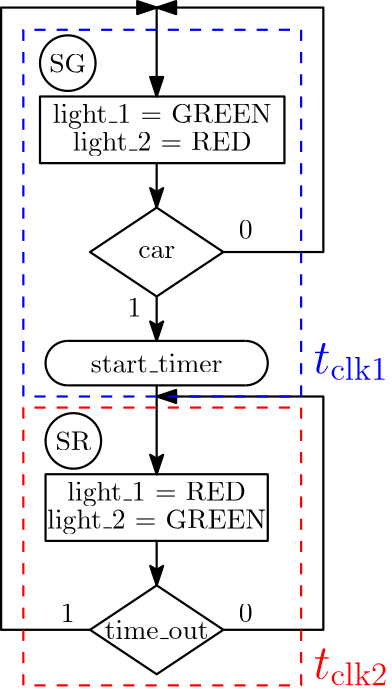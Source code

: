 <?xml version="1.0"?>
<!DOCTYPE ipe SYSTEM "ipe.dtd">
<ipe version="70206" creator="Ipe 7.2.7">
<info created="D:20191001213913" modified="D:20191001221057"/>
<ipestyle name="basic">
<symbol name="arrow/arc(spx)">
<path stroke="sym-stroke" fill="sym-stroke" pen="sym-pen">
0 0 m
-1 0.333 l
-1 -0.333 l
h
</path>
</symbol>
<symbol name="arrow/farc(spx)">
<path stroke="sym-stroke" fill="white" pen="sym-pen">
0 0 m
-1 0.333 l
-1 -0.333 l
h
</path>
</symbol>
<symbol name="arrow/ptarc(spx)">
<path stroke="sym-stroke" fill="sym-stroke" pen="sym-pen">
0 0 m
-1 0.333 l
-0.8 0 l
-1 -0.333 l
h
</path>
</symbol>
<symbol name="arrow/fptarc(spx)">
<path stroke="sym-stroke" fill="white" pen="sym-pen">
0 0 m
-1 0.333 l
-0.8 0 l
-1 -0.333 l
h
</path>
</symbol>
<symbol name="mark/circle(sx)" transformations="translations">
<path fill="sym-stroke">
0.6 0 0 0.6 0 0 e
0.4 0 0 0.4 0 0 e
</path>
</symbol>
<symbol name="mark/disk(sx)" transformations="translations">
<path fill="sym-stroke">
0.6 0 0 0.6 0 0 e
</path>
</symbol>
<symbol name="mark/fdisk(sfx)" transformations="translations">
<group>
<path fill="sym-fill">
0.5 0 0 0.5 0 0 e
</path>
<path fill="sym-stroke" fillrule="eofill">
0.6 0 0 0.6 0 0 e
0.4 0 0 0.4 0 0 e
</path>
</group>
</symbol>
<symbol name="mark/box(sx)" transformations="translations">
<path fill="sym-stroke" fillrule="eofill">
-0.6 -0.6 m
0.6 -0.6 l
0.6 0.6 l
-0.6 0.6 l
h
-0.4 -0.4 m
0.4 -0.4 l
0.4 0.4 l
-0.4 0.4 l
h
</path>
</symbol>
<symbol name="mark/square(sx)" transformations="translations">
<path fill="sym-stroke">
-0.6 -0.6 m
0.6 -0.6 l
0.6 0.6 l
-0.6 0.6 l
h
</path>
</symbol>
<symbol name="mark/fsquare(sfx)" transformations="translations">
<group>
<path fill="sym-fill">
-0.5 -0.5 m
0.5 -0.5 l
0.5 0.5 l
-0.5 0.5 l
h
</path>
<path fill="sym-stroke" fillrule="eofill">
-0.6 -0.6 m
0.6 -0.6 l
0.6 0.6 l
-0.6 0.6 l
h
-0.4 -0.4 m
0.4 -0.4 l
0.4 0.4 l
-0.4 0.4 l
h
</path>
</group>
</symbol>
<symbol name="mark/cross(sx)" transformations="translations">
<group>
<path fill="sym-stroke">
-0.43 -0.57 m
0.57 0.43 l
0.43 0.57 l
-0.57 -0.43 l
h
</path>
<path fill="sym-stroke">
-0.43 0.57 m
0.57 -0.43 l
0.43 -0.57 l
-0.57 0.43 l
h
</path>
</group>
</symbol>
<symbol name="arrow/fnormal(spx)">
<path stroke="sym-stroke" fill="white" pen="sym-pen">
0 0 m
-1 0.333 l
-1 -0.333 l
h
</path>
</symbol>
<symbol name="arrow/pointed(spx)">
<path stroke="sym-stroke" fill="sym-stroke" pen="sym-pen">
0 0 m
-1 0.333 l
-0.8 0 l
-1 -0.333 l
h
</path>
</symbol>
<symbol name="arrow/fpointed(spx)">
<path stroke="sym-stroke" fill="white" pen="sym-pen">
0 0 m
-1 0.333 l
-0.8 0 l
-1 -0.333 l
h
</path>
</symbol>
<symbol name="arrow/linear(spx)">
<path stroke="sym-stroke" pen="sym-pen">
-1 0.333 m
0 0 l
-1 -0.333 l
</path>
</symbol>
<symbol name="arrow/fdouble(spx)">
<path stroke="sym-stroke" fill="white" pen="sym-pen">
0 0 m
-1 0.333 l
-1 -0.333 l
h
-1 0 m
-2 0.333 l
-2 -0.333 l
h
</path>
</symbol>
<symbol name="arrow/double(spx)">
<path stroke="sym-stroke" fill="sym-stroke" pen="sym-pen">
0 0 m
-1 0.333 l
-1 -0.333 l
h
-1 0 m
-2 0.333 l
-2 -0.333 l
h
</path>
</symbol>
<pen name="heavier" value="0.8"/>
<pen name="fat" value="1.2"/>
<pen name="ultrafat" value="2"/>
<symbolsize name="large" value="5"/>
<symbolsize name="small" value="2"/>
<symbolsize name="tiny" value="1.1"/>
<arrowsize name="large" value="10"/>
<arrowsize name="small" value="5"/>
<arrowsize name="tiny" value="3"/>
<color name="red1" value="1 0 0"/>
<color name="red2" value="0.933 0 0"/>
<color name="red3" value="0.804 0 0"/>
<color name="red4" value="0.545 0 0"/>
<color name="green1" value="0 1 0"/>
<color name="green2" value="0 0.933 0"/>
<color name="green3" value="0 0.804 0"/>
<color name="green4" value="0 0.545 0"/>
<color name="green" value="0 1 0"/>
<color name="blue1" value="0 0 1"/>
<color name="blue2" value="0 0 0.933"/>
<color name="blue3" value="0 0 0.804"/>
<color name="blue4" value="0 0 0.545"/>
<color name="yellow" value="1 1 0"/>
<color name="orange" value="1 0.647 0"/>
<color name="gold" value="1 0.843 0"/>
<color name="purple" value="0.627 0.125 0.941"/>
<color name="gray" value="0.745"/>
<color name="brown" value="0.647 0.165 0.165"/>
<color name="navy" value="0 0 0.502"/>
<color name="pink" value="1 0.753 0.796"/>
<color name="seagreen" value="0.18 0.545 0.341"/>
<color name="turquoise" value="0.251 0.878 0.816"/>
<color name="violet" value="0.933 0.51 0.933"/>
<color name="darkblue" value="0 0 0.545"/>
<color name="darkcyan" value="0 0.545 0.545"/>
<color name="darkgray" value="0.663"/>
<color name="darkgreen" value="0 0.392 0"/>
<color name="darkmagenta" value="0.545 0 0.545"/>
<color name="darkorange" value="1 0.549 0"/>
<color name="darkred" value="0.545 0 0"/>
<color name="lightblue" value="0.678 0.847 0.902"/>
<color name="lightcyan" value="0.878 1 1"/>
<color name="lightgray" value="0.827"/>
<color name="lightgreen" value="0.565 0.933 0.565"/>
<color name="lightyellow" value="1 1 0.878"/>
<dashstyle name="dashed1" value="[1] 0"/>
<dashstyle name="dashed2" value="[2] 0"/>
<dashstyle name="dashed3" value="[4] 0"/>
<dashstyle name="dotted1" value="[1 1] 0"/>
<dashstyle name="dotted2" value="[1 2] 0"/>
<dashstyle name="dotted3" value="[1 3] 0"/>
<dashstyle name="dash dotted" value="[4 2 1 2] 0"/>
<dashstyle name="dash dot dotted" value="[4 2 1 2 1 2] 0"/>
<textsize name="large" value="\large"/>
<textsize name="Large" value="\Large"/>
<textsize name="LARGE" value="\LARGE"/>
<textsize name="huge" value="\huge"/>
<textsize name="Huge" value="\Huge"/>
<textsize name="small" value="\small"/>
<textsize name="footnote" value="\footnotesize"/>
<textsize name="tiny" value="\tiny"/>
<textstyle name="center" begin="\begin{center}" end="\end{center}"/>
<textstyle name="itemize" begin="\begin{itemize}" end="\end{itemize}"/>
<textstyle name="item" begin="\begin{itemize}\item{}" end="\end{itemize}"/>
<gridsize name="1 pts" value="1"/>
<gridsize name="2 pts" value="2"/>
<gridsize name="4 pts" value="4"/>
<gridsize name="8 pts (~3 mm)" value="8"/>
<gridsize name="16 pts (~6 mm)" value="16"/>
<gridsize name="32 pts (~12 mm)" value="32"/>
<gridsize name="10 pts (~3.5 mm)" value="10"/>
<gridsize name="20 pts (~7 mm)" value="20"/>
<gridsize name="14 pts (~5 mm)" value="14"/>
<gridsize name="28 pts (~10 mm)" value="28"/>
<gridsize name="56 pts (~20 mm)" value="56"/>
<anglesize name="90 deg" value="90"/>
<anglesize name="60 deg" value="60"/>
<anglesize name="45 deg" value="45"/>
<anglesize name="30 deg" value="30"/>
<anglesize name="22.5 deg" value="22.5"/>
<opacity name="10%" value="0.1"/>
<opacity name="30%" value="0.3"/>
<opacity name="50%" value="0.5"/>
<opacity name="75%" value="0.75"/>
<layout paper="144 256" origin="0 0" frame="144 256"/>
<tiling name="falling" angle="-60" step="4" width="1"/>
<tiling name="rising" angle="30" step="4" width="1"/>
</ipestyle>
<page>
<layer name="alpha"/>
<view layers="alpha" active="alpha"/>
<path layer="alpha" matrix="1 0 0 1 -12 -28" stroke="black" pen="heavier">
30 244 m
30 220 l
118 220 l
118 244 l
h
</path>
<path matrix="1 0 0 1 -12 -28" stroke="black" pen="heavier">
32 108 m
32 84 l
112 84 l
112 108 l
h
</path>
<group matrix="1 0 0 1 -44 77">
<text transformations="translations" pos="106 132" stroke="black" type="label" width="78.791" height="6.926" depth="1.93" halign="center" valign="center">light\_1 = GREEN</text>
<text matrix="1 0 0 1 0 -10" transformations="translations" pos="106 132" stroke="black" type="label" width="64.331" height="6.926" depth="1.93" halign="center" valign="center">light\_2 = RED</text>
</group>
<group matrix="1 0 0 1 -46 -19">
<text matrix="1 0 0 1 0 -50" transformations="translations" pos="106 132" stroke="black" type="label" width="78.791" height="6.926" depth="1.93" halign="center" valign="center">light\_2 = GREEN</text>
<text matrix="1 0 0 1 0 -40" transformations="translations" pos="106 132" stroke="black" type="label" width="64.331" height="6.926" depth="1.93" halign="center" valign="center">light\_1 = RED</text>
</group>
<text matrix="1 0 0 1 -46 28" transformations="translations" pos="106 132" stroke="black" type="label" width="13.311" height="4.289" depth="0" halign="center" valign="center">car</text>
<text matrix="1 0 0 1 -46 -12" transformations="translations" pos="106 132" stroke="black" type="label" width="47.422" height="6.654" depth="0" halign="center" valign="center">start\_timer</text>
<text matrix="1 0 0 1 -46 -108" transformations="translations" pos="106 132" stroke="black" type="label" width="37.349" height="6.654" depth="0" halign="center" valign="center">time\_out</text>
<path matrix="1 0 0 1 -52 -110" stroke="black" pen="heavier">
112 150 m
88 134 l
112 118 l
136 134 l
h
</path>
<path matrix="1 0 0 1 -52 26" stroke="black" pen="heavier">
112 150 m
88 134 l
112 118 l
136 134 l
h
</path>
<path matrix="1 0 0 1 -52 -16" stroke="black" pen="heavier">
80 144 m
8 0 0 8 80 136 80 128 a
</path>
<path matrix="1 0 0 1 -52 -16" stroke="black" pen="heavier">
144 144 m
8 0 0 -8 144 136 144 128 a
</path>
<path matrix="1 0 0 1 -52 -24" stroke="black" pen="heavier">
80 152 m
144 152 l
</path>
<path matrix="1 0 0 1 -52 -8" stroke="black" pen="heavier">
80 120 m
144 120 l
</path>
<path matrix="1 0 0 1 -12 0" stroke="black" pen="heavier" arrow="pointed/normal">
72 56 m
72 40 l
</path>
<path matrix="1 0 0 1 -12 -24" stroke="black" pen="heavier" arrow="pointed/normal">
72 136 m
72 104 l
</path>
<path matrix="1 0 0 1 -12 -8" stroke="black" pen="heavier" arrow="pointed/normal">
72 152 m
72 136 l
</path>
<path matrix="1 0 0 1 -12 -16" stroke="black" pen="heavier" arrow="pointed/normal">
72 208 m
72 192 l
</path>
<group matrix="1 0 0 1 -12 -44">
<text matrix="1 0 0 1 -66 140" transformations="translations" pos="106 132" stroke="black" type="label" width="13.353" height="6.808" depth="0" halign="center" valign="center">SG</text>
<path stroke="black" pen="heavier">
10 0 0 10 40 272 e
</path>
</group>
<group matrix="1 0 0 1 -10 -180">
<text matrix="1 0 0 1 -66 140" transformations="translations" pos="106 132" stroke="black" type="label" width="12.868" height="6.808" depth="0" halign="center" valign="center">SR</text>
<path stroke="black" pen="heavier">
10 0 0 10 40 272 e
</path>
</group>
<path matrix="1 0 0 1 -12 0" stroke="black" pen="heavier" arrow="normal/normal">
96 160 m
132 160 l
132 248 l
72 248 l
</path>
<path matrix="1 0 0 1 -12 0" stroke="black" pen="heavier" arrow="normal/normal">
96 24 m
132 24 l
132 108 l
72 108 l
</path>
<path matrix="1 0 0 1 -12 0" stroke="black" pen="heavier" arrow="normal/normal">
48 24 m
16 24 l
16 248 l
72 248 l
</path>
<path matrix="1 0 0 1 -12 -48" stroke="black" pen="heavier" arrow="normal/normal">
72 296 m
72 264 l
</path>
<text matrix="1 0 0 1 -14 -102" transformations="translations" pos="106 132" stroke="black" type="label" width="4.981" height="6.42" depth="0" halign="center" valign="center">0</text>
<text matrix="1 0 0 1 -78 -102" transformations="translations" pos="106 132" stroke="black" type="label" width="4.981" height="6.42" depth="0" halign="center" valign="center">1</text>
<text matrix="1 0 0 1 -54 8" transformations="translations" pos="106 132" stroke="black" type="label" width="4.981" height="6.42" depth="0" halign="center" valign="center">1</text>
<text matrix="1 0 0 1 -14 36" transformations="translations" pos="106 132" stroke="black" type="label" width="4.981" height="6.42" depth="0" halign="center" valign="center">0</text>
<path matrix="1 0 0 1 -12 0" stroke="blue1" dash="dashed3" pen="heavier">
24 240 m
24 108 l
124 108 l
124 240 l
h
</path>
<path matrix="1 0 0 1 -12 0" stroke="red1" dash="dashed3" pen="heavier">
24 104 m
24 4 l
124 4 l
124 104 l
h
</path>
<text matrix="1 0 0 1 -8 2.5855" transformations="translations" pos="138 8" stroke="red1" type="label" width="27.071" height="10.591" depth="2.58" halign="center" valign="center" size="LARGE" style="math">t_\mathrm{clk2}</text>
<text matrix="1 0 0 1 -8 112.585" transformations="translations" pos="138 8" stroke="blue1" type="label" width="27.071" height="10.591" depth="2.58" halign="center" valign="center" size="LARGE" style="math">t_\mathrm{clk1}</text>
</page>
</ipe>
